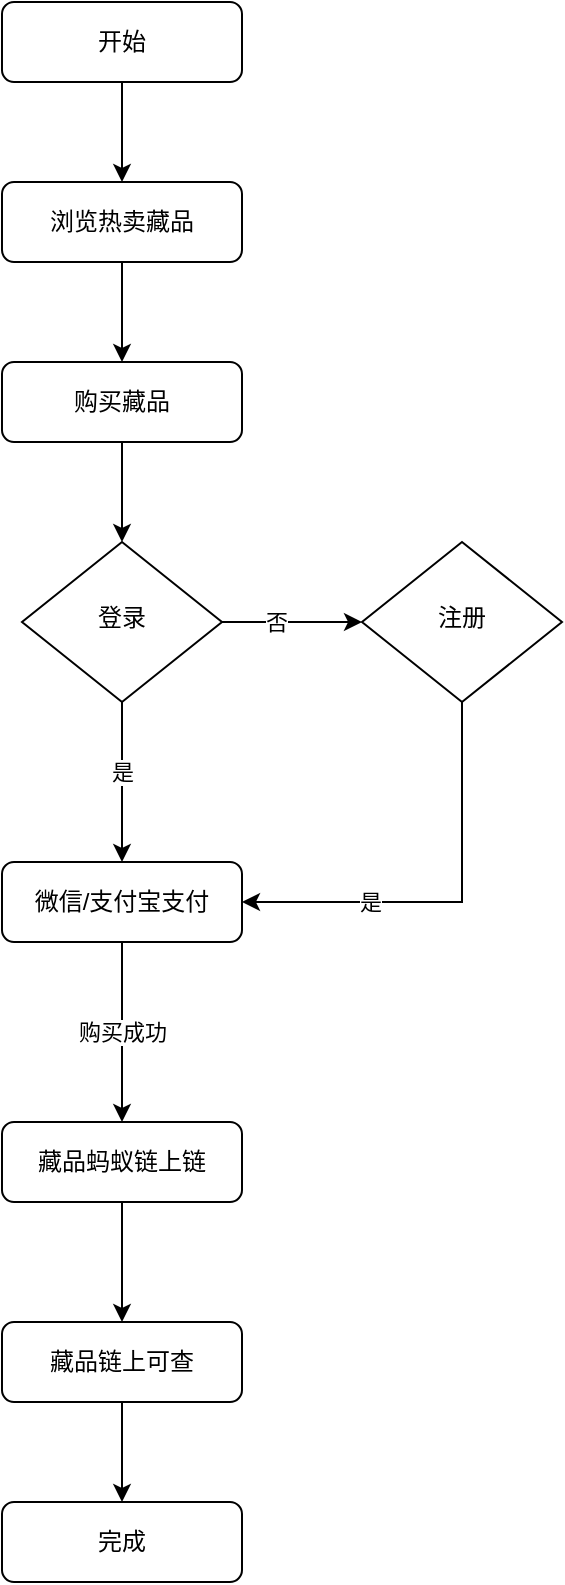 <mxfile version="18.1.3" type="github">
  <diagram id="C5RBs43oDa-KdzZeNtuy" name="Page-1">
    <mxGraphModel dx="1422" dy="754" grid="1" gridSize="10" guides="1" tooltips="1" connect="1" arrows="1" fold="1" page="1" pageScale="1" pageWidth="827" pageHeight="1169" math="0" shadow="0">
      <root>
        <mxCell id="WIyWlLk6GJQsqaUBKTNV-0" />
        <mxCell id="WIyWlLk6GJQsqaUBKTNV-1" parent="WIyWlLk6GJQsqaUBKTNV-0" />
        <mxCell id="iuQ1bKL-j0-1dxOEJmji-7" style="edgeStyle=orthogonalEdgeStyle;rounded=0;orthogonalLoop=1;jettySize=auto;html=1;exitX=0.5;exitY=1;exitDx=0;exitDy=0;entryX=0.5;entryY=0;entryDx=0;entryDy=0;" edge="1" parent="WIyWlLk6GJQsqaUBKTNV-1" source="WIyWlLk6GJQsqaUBKTNV-3" target="iuQ1bKL-j0-1dxOEJmji-4">
          <mxGeometry relative="1" as="geometry" />
        </mxCell>
        <mxCell id="WIyWlLk6GJQsqaUBKTNV-3" value="开始" style="rounded=1;whiteSpace=wrap;html=1;fontSize=12;glass=0;strokeWidth=1;shadow=0;" parent="WIyWlLk6GJQsqaUBKTNV-1" vertex="1">
          <mxGeometry x="160" y="80" width="120" height="40" as="geometry" />
        </mxCell>
        <mxCell id="iuQ1bKL-j0-1dxOEJmji-8" style="edgeStyle=orthogonalEdgeStyle;rounded=0;orthogonalLoop=1;jettySize=auto;html=1;exitX=0.5;exitY=1;exitDx=0;exitDy=0;entryX=0.5;entryY=0;entryDx=0;entryDy=0;" edge="1" parent="WIyWlLk6GJQsqaUBKTNV-1" source="iuQ1bKL-j0-1dxOEJmji-2" target="iuQ1bKL-j0-1dxOEJmji-3">
          <mxGeometry relative="1" as="geometry" />
        </mxCell>
        <mxCell id="iuQ1bKL-j0-1dxOEJmji-2" value="购买藏品" style="rounded=1;whiteSpace=wrap;html=1;fontSize=12;glass=0;strokeWidth=1;shadow=0;" vertex="1" parent="WIyWlLk6GJQsqaUBKTNV-1">
          <mxGeometry x="160" y="260" width="120" height="40" as="geometry" />
        </mxCell>
        <mxCell id="iuQ1bKL-j0-1dxOEJmji-10" style="edgeStyle=orthogonalEdgeStyle;rounded=0;orthogonalLoop=1;jettySize=auto;html=1;entryX=0;entryY=0.5;entryDx=0;entryDy=0;" edge="1" parent="WIyWlLk6GJQsqaUBKTNV-1" source="iuQ1bKL-j0-1dxOEJmji-3" target="iuQ1bKL-j0-1dxOEJmji-9">
          <mxGeometry relative="1" as="geometry" />
        </mxCell>
        <mxCell id="iuQ1bKL-j0-1dxOEJmji-15" value="否" style="edgeLabel;html=1;align=center;verticalAlign=middle;resizable=0;points=[];" vertex="1" connectable="0" parent="iuQ1bKL-j0-1dxOEJmji-10">
          <mxGeometry x="-0.238" relative="1" as="geometry">
            <mxPoint as="offset" />
          </mxGeometry>
        </mxCell>
        <mxCell id="iuQ1bKL-j0-1dxOEJmji-14" style="edgeStyle=orthogonalEdgeStyle;rounded=0;orthogonalLoop=1;jettySize=auto;html=1;entryX=0.5;entryY=0;entryDx=0;entryDy=0;" edge="1" parent="WIyWlLk6GJQsqaUBKTNV-1" source="iuQ1bKL-j0-1dxOEJmji-3" target="iuQ1bKL-j0-1dxOEJmji-12">
          <mxGeometry relative="1" as="geometry" />
        </mxCell>
        <mxCell id="iuQ1bKL-j0-1dxOEJmji-16" value="是" style="edgeLabel;html=1;align=center;verticalAlign=middle;resizable=0;points=[];" vertex="1" connectable="0" parent="iuQ1bKL-j0-1dxOEJmji-14">
          <mxGeometry x="-0.137" relative="1" as="geometry">
            <mxPoint as="offset" />
          </mxGeometry>
        </mxCell>
        <mxCell id="iuQ1bKL-j0-1dxOEJmji-3" value="登录" style="rhombus;whiteSpace=wrap;html=1;shadow=0;fontFamily=Helvetica;fontSize=12;align=center;strokeWidth=1;spacing=6;spacingTop=-4;" vertex="1" parent="WIyWlLk6GJQsqaUBKTNV-1">
          <mxGeometry x="170" y="350" width="100" height="80" as="geometry" />
        </mxCell>
        <mxCell id="iuQ1bKL-j0-1dxOEJmji-6" style="edgeStyle=orthogonalEdgeStyle;rounded=0;orthogonalLoop=1;jettySize=auto;html=1;exitX=0.5;exitY=1;exitDx=0;exitDy=0;entryX=0.5;entryY=0;entryDx=0;entryDy=0;" edge="1" parent="WIyWlLk6GJQsqaUBKTNV-1" source="iuQ1bKL-j0-1dxOEJmji-4" target="iuQ1bKL-j0-1dxOEJmji-2">
          <mxGeometry relative="1" as="geometry" />
        </mxCell>
        <mxCell id="iuQ1bKL-j0-1dxOEJmji-4" value="浏览热卖藏品" style="rounded=1;whiteSpace=wrap;html=1;fontSize=12;glass=0;strokeWidth=1;shadow=0;" vertex="1" parent="WIyWlLk6GJQsqaUBKTNV-1">
          <mxGeometry x="160" y="170" width="120" height="40" as="geometry" />
        </mxCell>
        <mxCell id="iuQ1bKL-j0-1dxOEJmji-13" style="edgeStyle=orthogonalEdgeStyle;rounded=0;orthogonalLoop=1;jettySize=auto;html=1;entryX=1;entryY=0.5;entryDx=0;entryDy=0;" edge="1" parent="WIyWlLk6GJQsqaUBKTNV-1" source="iuQ1bKL-j0-1dxOEJmji-9" target="iuQ1bKL-j0-1dxOEJmji-12">
          <mxGeometry relative="1" as="geometry">
            <Array as="points">
              <mxPoint x="390" y="530" />
            </Array>
          </mxGeometry>
        </mxCell>
        <mxCell id="iuQ1bKL-j0-1dxOEJmji-17" value="是" style="edgeLabel;html=1;align=center;verticalAlign=middle;resizable=0;points=[];" vertex="1" connectable="0" parent="iuQ1bKL-j0-1dxOEJmji-13">
          <mxGeometry x="0.396" relative="1" as="geometry">
            <mxPoint as="offset" />
          </mxGeometry>
        </mxCell>
        <mxCell id="iuQ1bKL-j0-1dxOEJmji-9" value="注册" style="rhombus;whiteSpace=wrap;html=1;shadow=0;fontFamily=Helvetica;fontSize=12;align=center;strokeWidth=1;spacing=6;spacingTop=-4;" vertex="1" parent="WIyWlLk6GJQsqaUBKTNV-1">
          <mxGeometry x="340" y="350" width="100" height="80" as="geometry" />
        </mxCell>
        <mxCell id="iuQ1bKL-j0-1dxOEJmji-20" style="edgeStyle=orthogonalEdgeStyle;rounded=0;orthogonalLoop=1;jettySize=auto;html=1;exitX=0.5;exitY=1;exitDx=0;exitDy=0;entryX=0.5;entryY=0;entryDx=0;entryDy=0;" edge="1" parent="WIyWlLk6GJQsqaUBKTNV-1" source="iuQ1bKL-j0-1dxOEJmji-11" target="iuQ1bKL-j0-1dxOEJmji-19">
          <mxGeometry relative="1" as="geometry" />
        </mxCell>
        <mxCell id="iuQ1bKL-j0-1dxOEJmji-11" value="藏品蚂蚁链上链" style="rounded=1;whiteSpace=wrap;html=1;fontSize=12;glass=0;strokeWidth=1;shadow=0;" vertex="1" parent="WIyWlLk6GJQsqaUBKTNV-1">
          <mxGeometry x="160" y="640" width="120" height="40" as="geometry" />
        </mxCell>
        <mxCell id="iuQ1bKL-j0-1dxOEJmji-18" value="购买成功" style="edgeStyle=orthogonalEdgeStyle;rounded=0;orthogonalLoop=1;jettySize=auto;html=1;entryX=0.5;entryY=0;entryDx=0;entryDy=0;" edge="1" parent="WIyWlLk6GJQsqaUBKTNV-1" source="iuQ1bKL-j0-1dxOEJmji-12" target="iuQ1bKL-j0-1dxOEJmji-11">
          <mxGeometry relative="1" as="geometry" />
        </mxCell>
        <mxCell id="iuQ1bKL-j0-1dxOEJmji-12" value="微信/支付宝支付" style="rounded=1;whiteSpace=wrap;html=1;fontSize=12;glass=0;strokeWidth=1;shadow=0;" vertex="1" parent="WIyWlLk6GJQsqaUBKTNV-1">
          <mxGeometry x="160" y="510" width="120" height="40" as="geometry" />
        </mxCell>
        <mxCell id="iuQ1bKL-j0-1dxOEJmji-22" style="edgeStyle=orthogonalEdgeStyle;rounded=0;orthogonalLoop=1;jettySize=auto;html=1;exitX=0.5;exitY=1;exitDx=0;exitDy=0;" edge="1" parent="WIyWlLk6GJQsqaUBKTNV-1" source="iuQ1bKL-j0-1dxOEJmji-19" target="iuQ1bKL-j0-1dxOEJmji-21">
          <mxGeometry relative="1" as="geometry" />
        </mxCell>
        <mxCell id="iuQ1bKL-j0-1dxOEJmji-19" value="藏品链上可查" style="rounded=1;whiteSpace=wrap;html=1;fontSize=12;glass=0;strokeWidth=1;shadow=0;" vertex="1" parent="WIyWlLk6GJQsqaUBKTNV-1">
          <mxGeometry x="160" y="740" width="120" height="40" as="geometry" />
        </mxCell>
        <mxCell id="iuQ1bKL-j0-1dxOEJmji-21" value="完成" style="rounded=1;whiteSpace=wrap;html=1;fontSize=12;glass=0;strokeWidth=1;shadow=0;" vertex="1" parent="WIyWlLk6GJQsqaUBKTNV-1">
          <mxGeometry x="160" y="830" width="120" height="40" as="geometry" />
        </mxCell>
      </root>
    </mxGraphModel>
  </diagram>
</mxfile>
